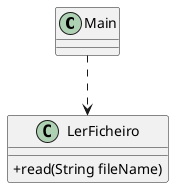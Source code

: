 @startuml
skinparam classAttributeIconSize 0

class Main {
}

class LerFicheiro {
  +read(String fileName)
}

Main ..> LerFicheiro

@enduml
